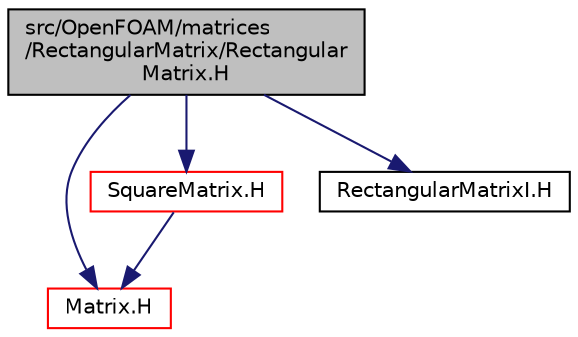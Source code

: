 digraph "src/OpenFOAM/matrices/RectangularMatrix/RectangularMatrix.H"
{
  bgcolor="transparent";
  edge [fontname="Helvetica",fontsize="10",labelfontname="Helvetica",labelfontsize="10"];
  node [fontname="Helvetica",fontsize="10",shape=record];
  Node1 [label="src/OpenFOAM/matrices\l/RectangularMatrix/Rectangular\lMatrix.H",height=0.2,width=0.4,color="black", fillcolor="grey75", style="filled", fontcolor="black"];
  Node1 -> Node2 [color="midnightblue",fontsize="10",style="solid",fontname="Helvetica"];
  Node2 [label="Matrix.H",height=0.2,width=0.4,color="red",URL="$a08585.html"];
  Node1 -> Node3 [color="midnightblue",fontsize="10",style="solid",fontname="Helvetica"];
  Node3 [label="SquareMatrix.H",height=0.2,width=0.4,color="red",URL="$a08608.html"];
  Node3 -> Node2 [color="midnightblue",fontsize="10",style="solid",fontname="Helvetica"];
  Node1 -> Node4 [color="midnightblue",fontsize="10",style="solid",fontname="Helvetica"];
  Node4 [label="RectangularMatrixI.H",height=0.2,width=0.4,color="black",URL="$a08595.html"];
}
